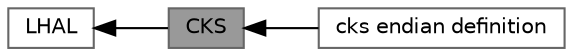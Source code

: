 digraph "CKS"
{
 // LATEX_PDF_SIZE
  bgcolor="transparent";
  edge [fontname=Helvetica,fontsize=10,labelfontname=Helvetica,labelfontsize=10];
  node [fontname=Helvetica,fontsize=10,shape=box,height=0.2,width=0.4];
  rankdir=LR;
  Node1 [label="CKS",height=0.2,width=0.4,color="gray40", fillcolor="grey60", style="filled", fontcolor="black",tooltip=" "];
  Node3 [label="cks endian definition",height=0.2,width=0.4,color="grey40", fillcolor="white", style="filled",URL="$group___c_k_s___e_n_d_i_a_n.html",tooltip=" "];
  Node2 [label="LHAL",height=0.2,width=0.4,color="grey40", fillcolor="white", style="filled",URL="$group___l_h_a_l.html",tooltip=" "];
  Node2->Node1 [shape=plaintext, dir="back", style="solid"];
  Node1->Node3 [shape=plaintext, dir="back", style="solid"];
}
